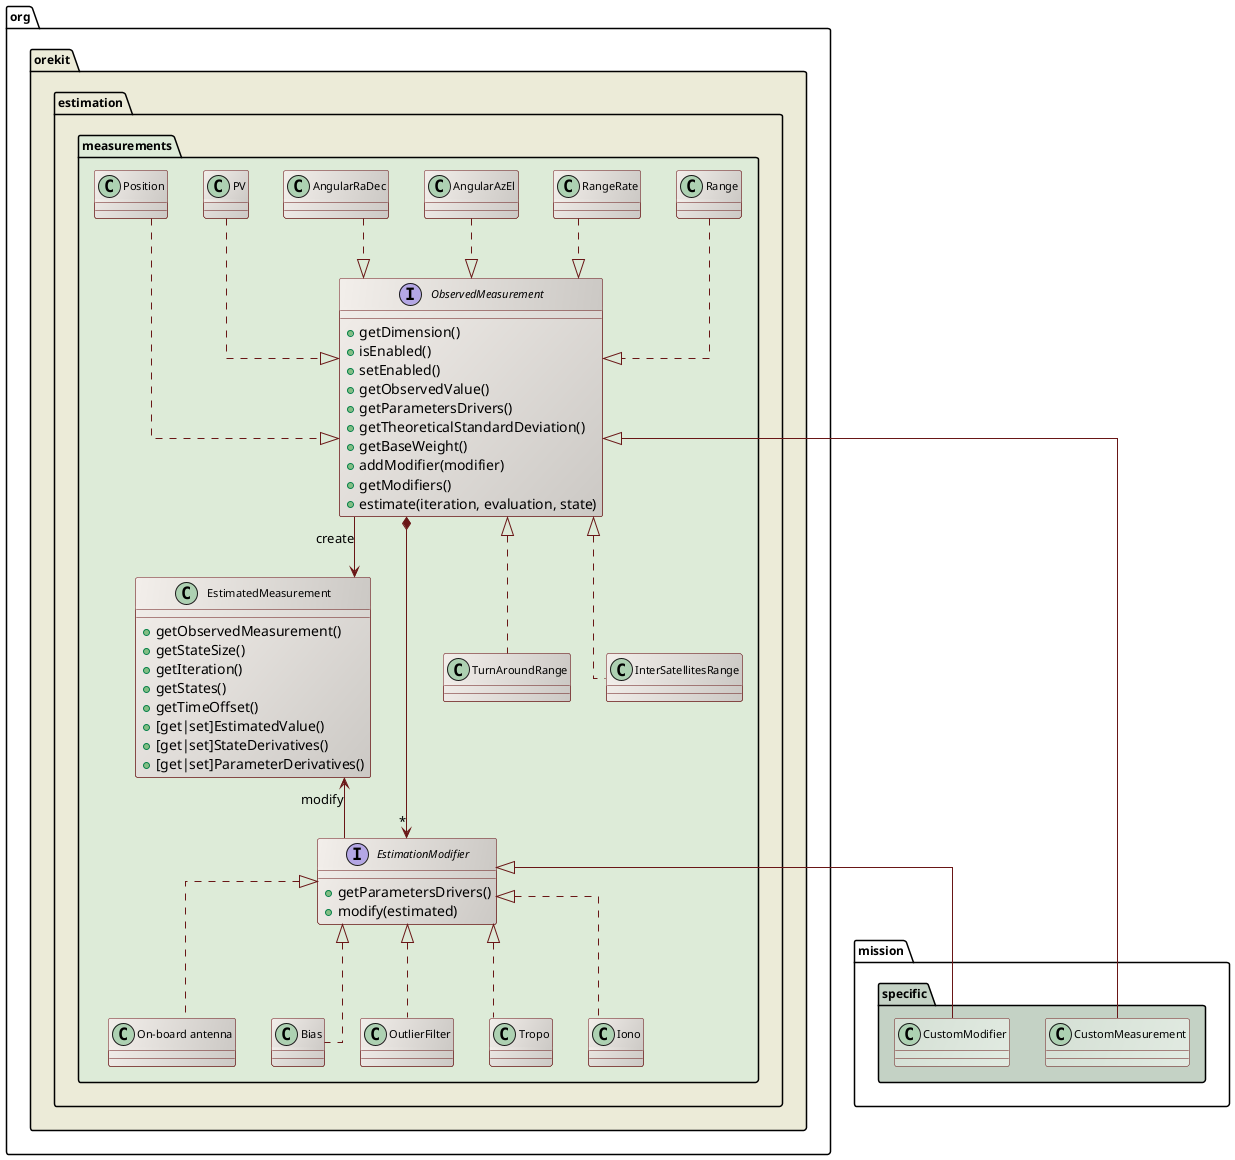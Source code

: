 ' Copyright 2002-2021 CS GROUP
' Licensed to CS GROUP (CS) under one or more
' contributor license agreements.  See the NOTICE file distributed with
' this work for additional information regarding copyright ownership.
' CS licenses this file to You under the Apache License, Version 2.0
' (the "License"); you may not use this file except in compliance with
' the License.  You may obtain a copy of the License at
'
'   http://www.apache.org/licenses/LICENSE-2.0
'
' Unless required by applicable law or agreed to in writing, software
' distributed under the License is distributed on an "AS IS" BASIS,
' WITHOUT WARRANTIES OR CONDITIONS OF ANY KIND, either express or implied.
' See the License for the specific language governing permissions and
' limitations under the License.
 
@startuml

  skinparam svek                  true
  skinparam ClassBackgroundColor  #F3EFEB/CCC9C5
  skinparam ClassArrowColor       #691616
  skinparam ClassBorderColor      #691616
  skinparam NoteBackgroundColor   #F3EFEB
  skinparam NoteBorderColor       #691616
  skinparam NoteFontColor         #691616
  skinparam ClassFontSize         11
  skinparam PackageFontSize       12
  skinparam linetype              ortho

  package org.orekit #ECEBD8 {

    package estimation.measurements #DDEBD8 {

      interface ObservedMeasurement {
        +getDimension()
        +isEnabled()
        +setEnabled()
        +getObservedValue()
        +getParametersDrivers()
        +getTheoreticalStandardDeviation()
        +getBaseWeight()
        +addModifier(modifier)
        +getModifiers()
        +estimate(iteration, evaluation, state)
      }
    
      class EstimatedMeasurement {
        +getObservedMeasurement()
        +getStateSize()
        +getIteration()
        +getStates()
        +getTimeOffset()
        +[get|set]EstimatedValue()
        +[get|set]StateDerivatives()
        +[get|set]ParameterDerivatives()
      }
    
      interface EstimationModifier {
        +getParametersDrivers()
        +modify(estimated)
      }

      class "On-board antenna" as Onboard
      ObservedMeasurement *--> "*" EstimationModifier
      ObservedMeasurement --> EstimatedMeasurement : create
      EstimatedMeasurement <-- EstimationModifier : modify
      Range              ..|> ObservedMeasurement
      RangeRate          ..|> ObservedMeasurement
      AngularAzEl        ..|> ObservedMeasurement
      AngularRaDec       ..|> ObservedMeasurement
      PV                 ..|> ObservedMeasurement
      Position           ..|> ObservedMeasurement
      ObservedMeasurement <|.. TurnAroundRange
      ObservedMeasurement <|.. InterSatellitesRange
      EstimationModifier <|.. Bias
      EstimationModifier <|.. OutlierFilter
      EstimationModifier <|.. Tropo
      EstimationModifier <|.. Iono
      EstimationModifier <|.. Onboard
 
    }

  }

  package mission.specific #C4D2C5 {
    class CustomModifier #D5E0D5/E2EBE2
    class CustomMeasurement #D5E0D5/E2EBE2
    ObservedMeasurement <|-- CustomMeasurement
    EstimationModifier <|-- CustomModifier
  }

@enduml
